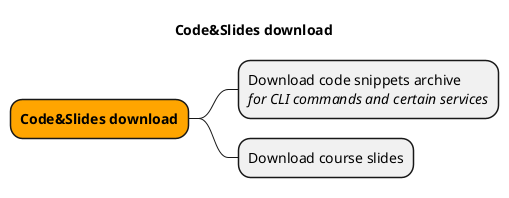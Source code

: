 @startmindmap mindmap

title Code&Slides download



*[#Orange] <b>Code&Slides download
 * Download code snippets archive\n//for CLI commands and certain services//
 * Download course slides
@endmindmap